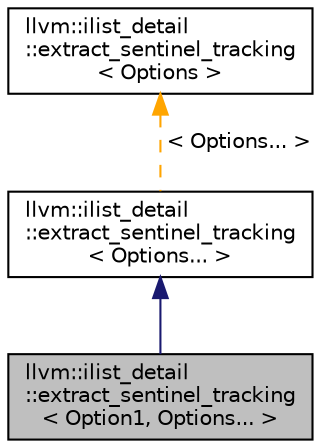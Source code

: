 digraph "llvm::ilist_detail::extract_sentinel_tracking&lt; Option1, Options... &gt;"
{
 // LATEX_PDF_SIZE
  bgcolor="transparent";
  edge [fontname="Helvetica",fontsize="10",labelfontname="Helvetica",labelfontsize="10"];
  node [fontname="Helvetica",fontsize="10",shape="box"];
  Node1 [label="llvm::ilist_detail\l::extract_sentinel_tracking\l\< Option1, Options... \>",height=0.2,width=0.4,color="black", fillcolor="grey75", style="filled", fontcolor="black",tooltip=" "];
  Node2 -> Node1 [dir="back",color="midnightblue",fontsize="10",style="solid",fontname="Helvetica"];
  Node2 [label="llvm::ilist_detail\l::extract_sentinel_tracking\l\< Options... \>",height=0.2,width=0.4,color="black",URL="$structllvm_1_1ilist__detail_1_1extract__sentinel__tracking.html",tooltip=" "];
  Node3 -> Node2 [dir="back",color="orange",fontsize="10",style="dashed",label=" \< Options... \>" ,fontname="Helvetica"];
  Node3 [label="llvm::ilist_detail\l::extract_sentinel_tracking\l\< Options \>",height=0.2,width=0.4,color="black",URL="$structllvm_1_1ilist__detail_1_1extract__sentinel__tracking.html",tooltip="Extract sentinel tracking option."];
}
